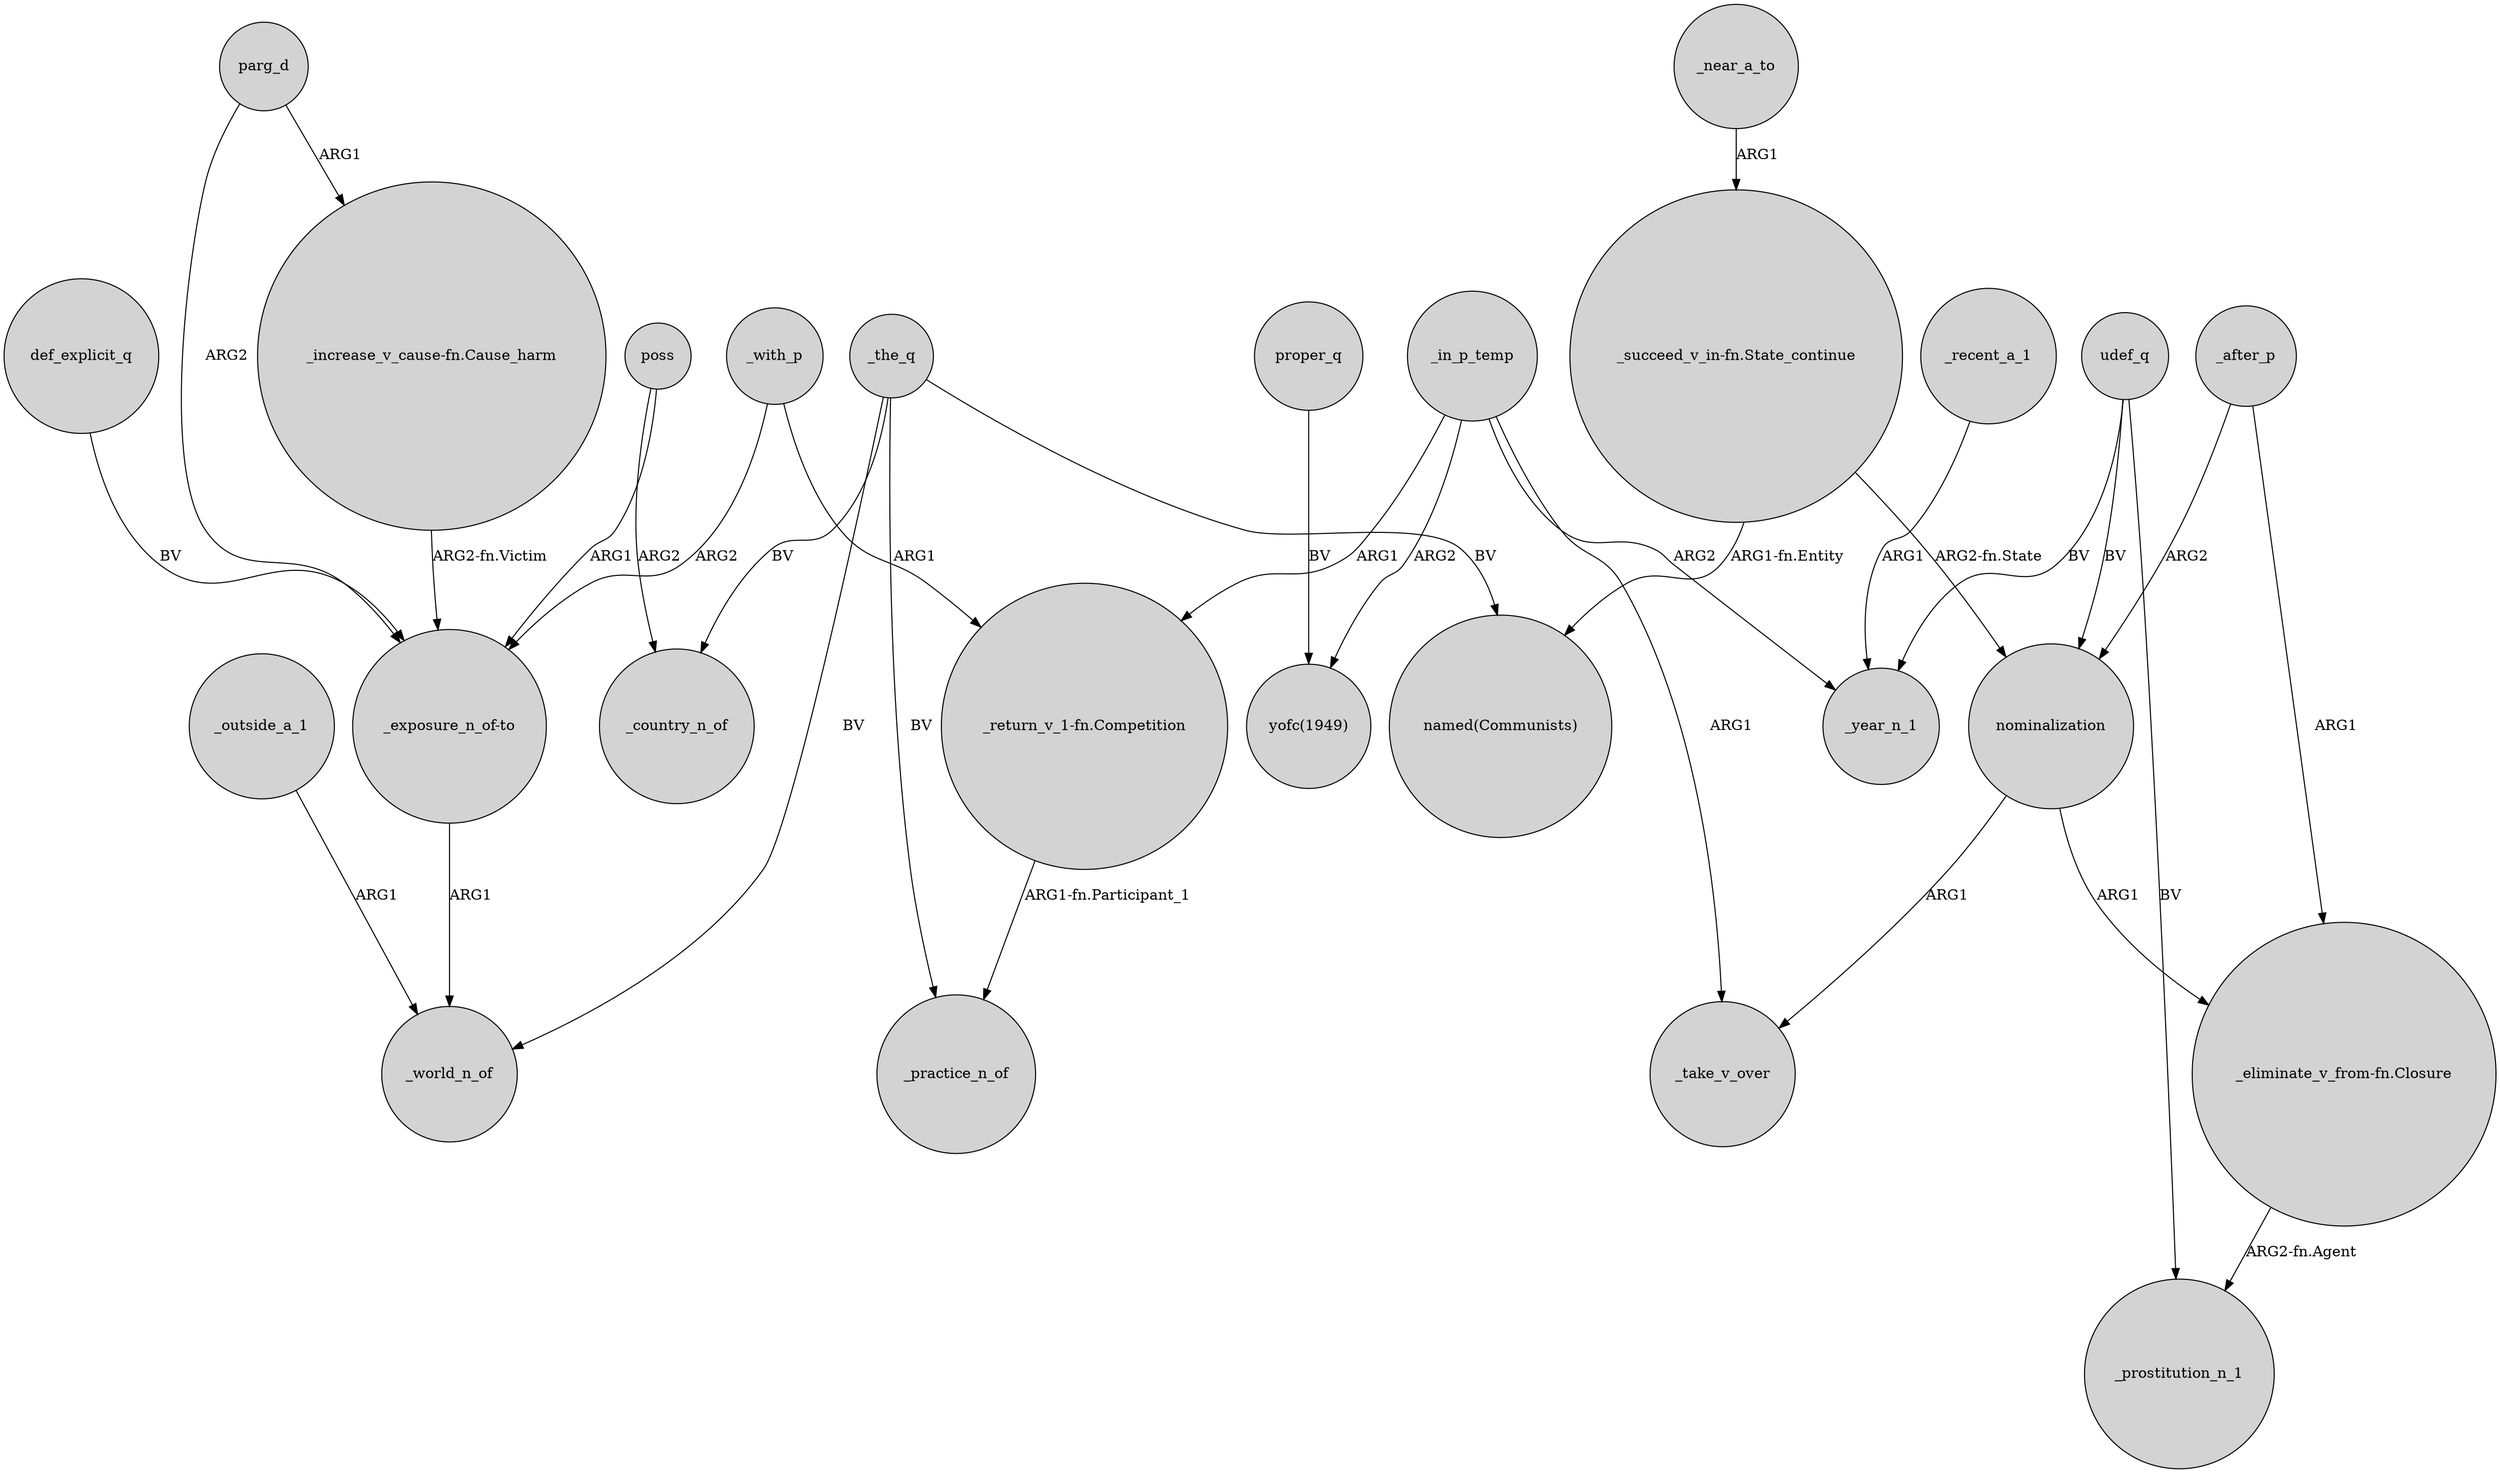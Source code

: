 digraph {
	node [shape=circle style=filled]
	"_succeed_v_in-fn.State_continue" -> "named(Communists)" [label="ARG1-fn.Entity"]
	_in_p_temp -> "yofc(1949)" [label=ARG2]
	udef_q -> _prostitution_n_1 [label=BV]
	nominalization -> _take_v_over [label=ARG1]
	proper_q -> "yofc(1949)" [label=BV]
	parg_d -> "_exposure_n_of-to" [label=ARG2]
	poss -> _country_n_of [label=ARG2]
	poss -> "_exposure_n_of-to" [label=ARG1]
	_recent_a_1 -> _year_n_1 [label=ARG1]
	udef_q -> nominalization [label=BV]
	_after_p -> "_eliminate_v_from-fn.Closure" [label=ARG1]
	"_succeed_v_in-fn.State_continue" -> nominalization [label="ARG2-fn.State"]
	_the_q -> "named(Communists)" [label=BV]
	"_eliminate_v_from-fn.Closure" -> _prostitution_n_1 [label="ARG2-fn.Agent"]
	_the_q -> _practice_n_of [label=BV]
	_after_p -> nominalization [label=ARG2]
	"_increase_v_cause-fn.Cause_harm" -> "_exposure_n_of-to" [label="ARG2-fn.Victim"]
	_outside_a_1 -> _world_n_of [label=ARG1]
	_the_q -> _world_n_of [label=BV]
	parg_d -> "_increase_v_cause-fn.Cause_harm" [label=ARG1]
	_the_q -> _country_n_of [label=BV]
	def_explicit_q -> "_exposure_n_of-to" [label=BV]
	"_exposure_n_of-to" -> _world_n_of [label=ARG1]
	_in_p_temp -> _year_n_1 [label=ARG2]
	_in_p_temp -> _take_v_over [label=ARG1]
	udef_q -> _year_n_1 [label=BV]
	_in_p_temp -> "_return_v_1-fn.Competition" [label=ARG1]
	_with_p -> "_exposure_n_of-to" [label=ARG2]
	"_return_v_1-fn.Competition" -> _practice_n_of [label="ARG1-fn.Participant_1"]
	nominalization -> "_eliminate_v_from-fn.Closure" [label=ARG1]
	_near_a_to -> "_succeed_v_in-fn.State_continue" [label=ARG1]
	_with_p -> "_return_v_1-fn.Competition" [label=ARG1]
}

